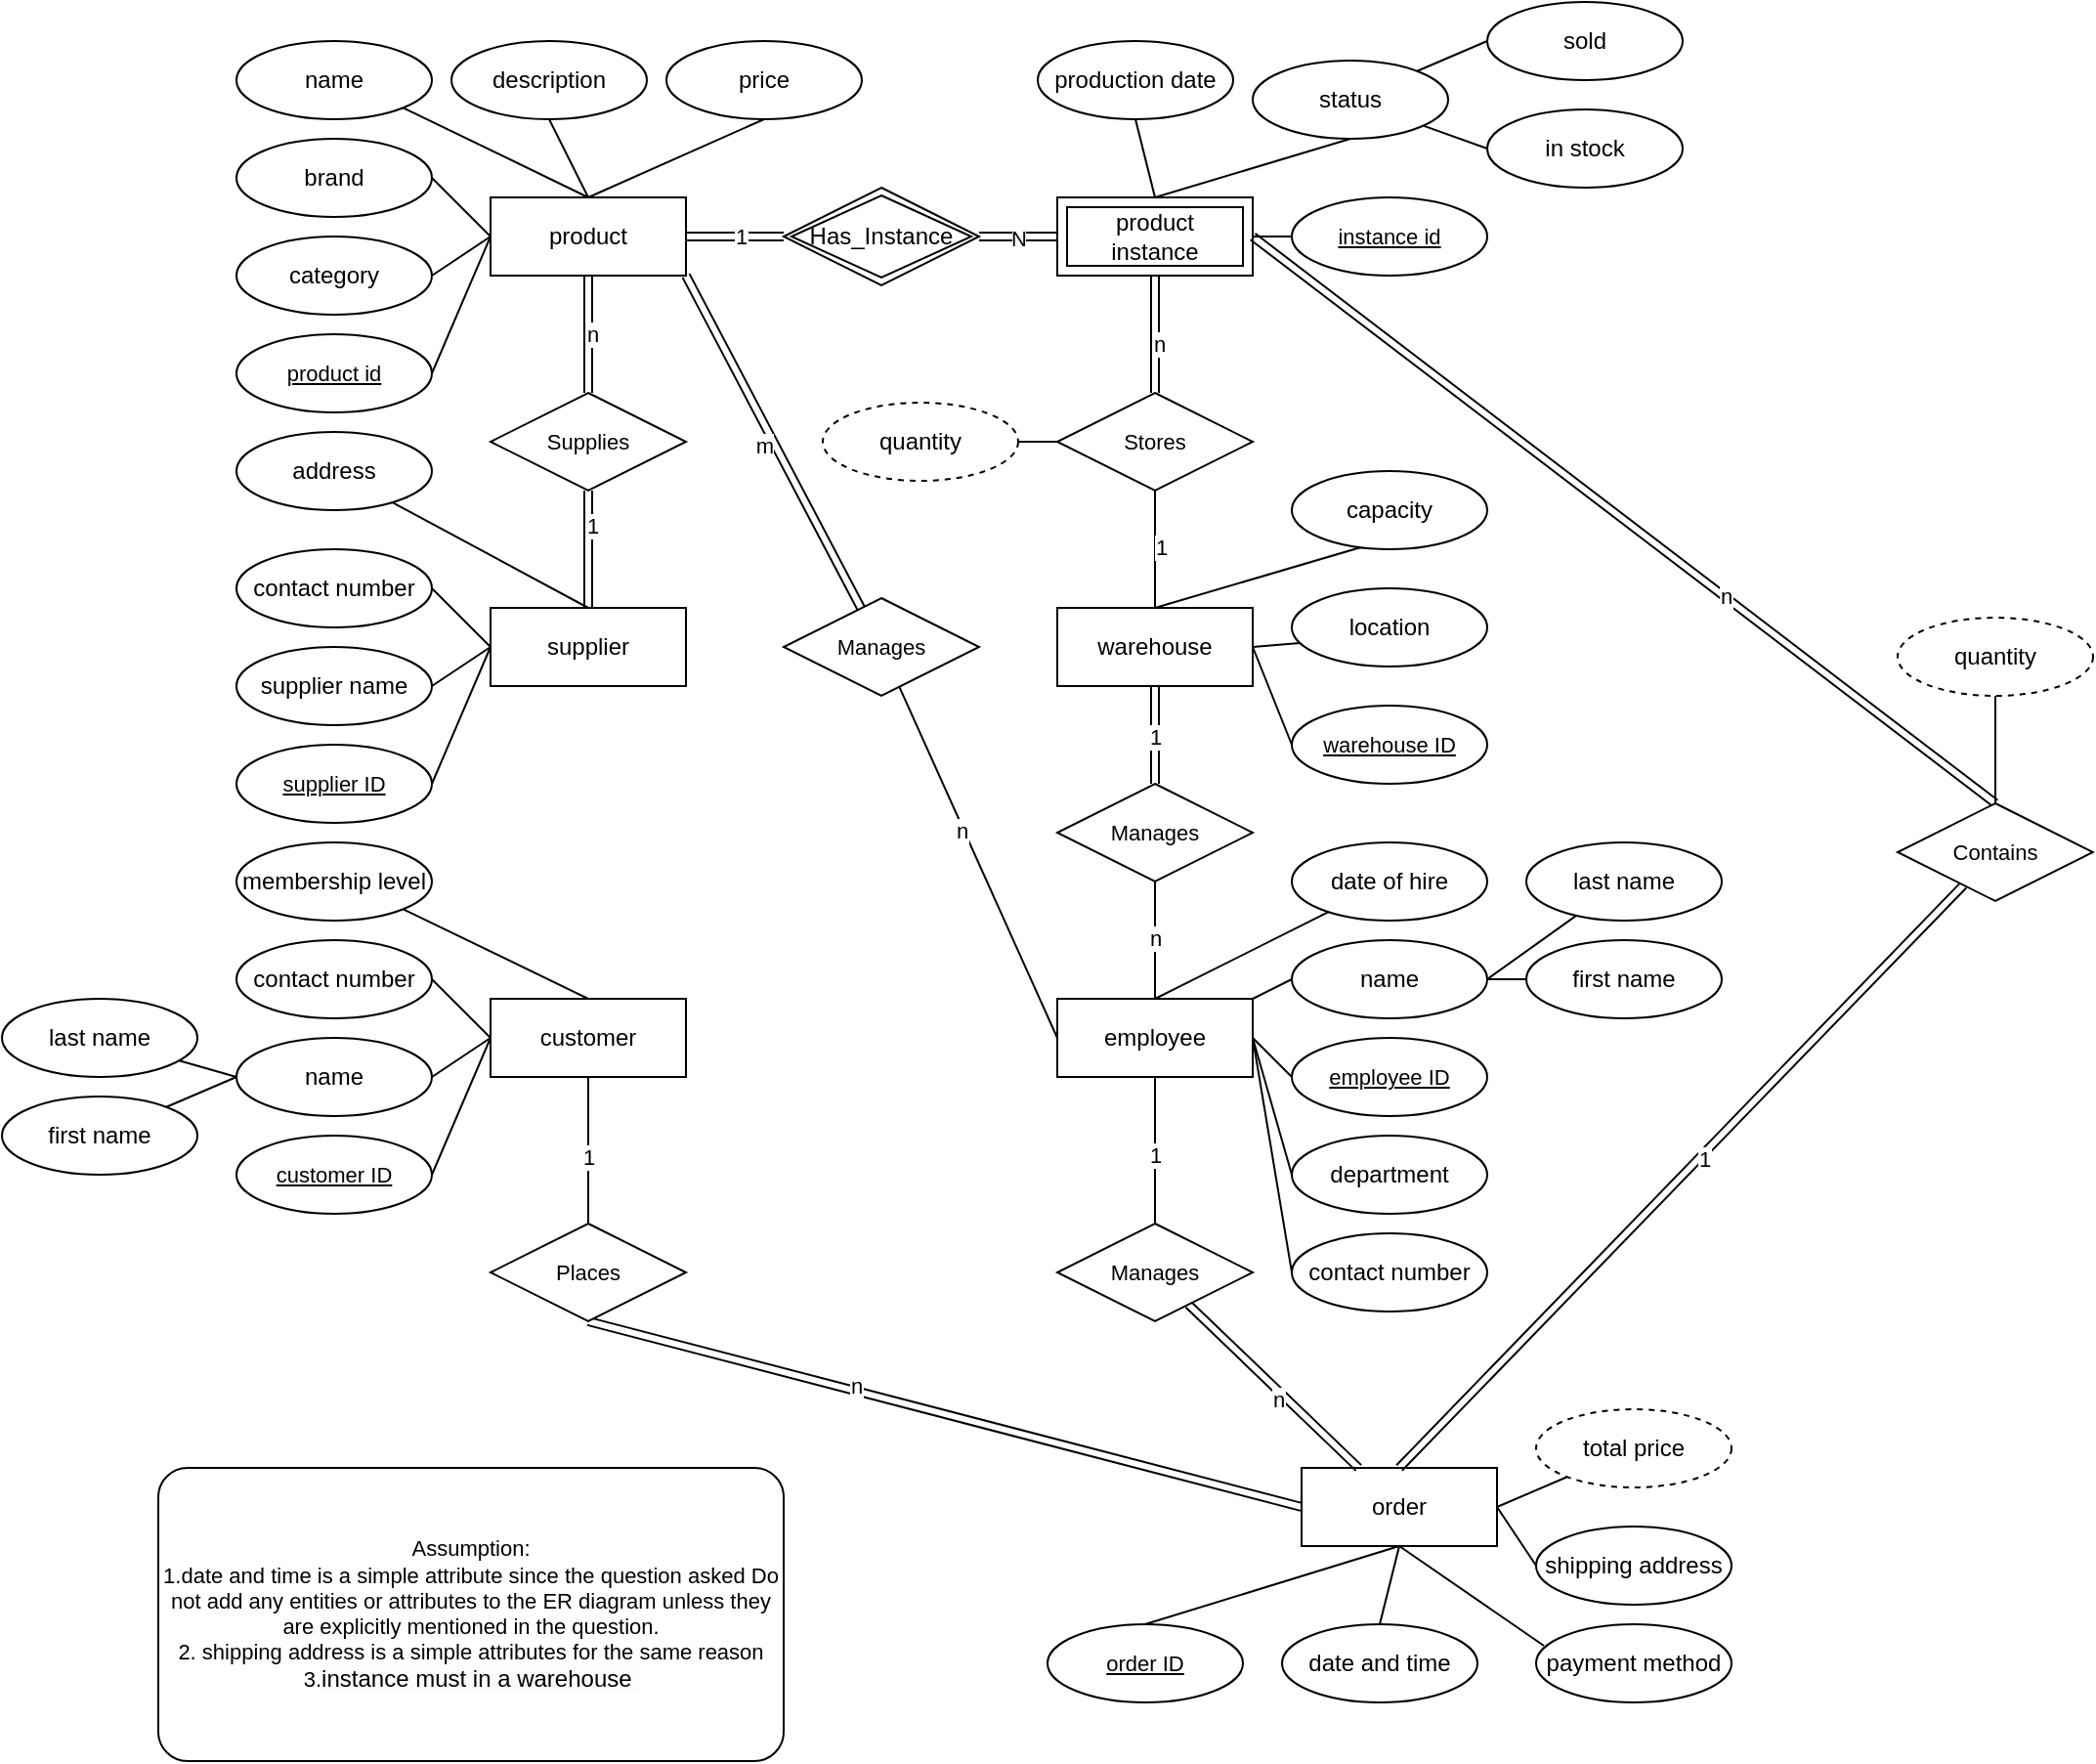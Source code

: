 <mxfile version="24.4.14" type="github">
  <diagram id="R2lEEEUBdFMjLlhIrx00" name="Page-1">
    <mxGraphModel dx="1342" dy="818" grid="1" gridSize="10" guides="1" tooltips="1" connect="1" arrows="1" fold="1" page="1" pageScale="1" pageWidth="850" pageHeight="1100" math="0" shadow="0" extFonts="Permanent Marker^https://fonts.googleapis.com/css?family=Permanent+Marker">
      <root>
        <mxCell id="0" />
        <mxCell id="1" parent="0" />
        <mxCell id="vBF5v3Q-Qyy129h_z25D-1" value="product" style="whiteSpace=wrap;html=1;align=center;" parent="1" vertex="1">
          <mxGeometry x="530" y="120" width="100" height="40" as="geometry" />
        </mxCell>
        <mxCell id="vBF5v3Q-Qyy129h_z25D-10" style="rounded=0;orthogonalLoop=1;jettySize=auto;html=1;exitX=1;exitY=1;exitDx=0;exitDy=0;entryX=0.5;entryY=0;entryDx=0;entryDy=0;strokeColor=default;align=center;verticalAlign=middle;fontFamily=Helvetica;fontSize=11;fontColor=default;labelBackgroundColor=default;endArrow=none;endFill=0;jumpStyle=none;" parent="1" source="vBF5v3Q-Qyy129h_z25D-2" target="vBF5v3Q-Qyy129h_z25D-1" edge="1">
          <mxGeometry relative="1" as="geometry" />
        </mxCell>
        <mxCell id="vBF5v3Q-Qyy129h_z25D-2" value="name" style="ellipse;whiteSpace=wrap;html=1;align=center;" parent="1" vertex="1">
          <mxGeometry x="400" y="40" width="100" height="40" as="geometry" />
        </mxCell>
        <mxCell id="vBF5v3Q-Qyy129h_z25D-11" style="edgeStyle=none;rounded=0;jumpStyle=none;orthogonalLoop=1;jettySize=auto;html=1;exitX=0.5;exitY=1;exitDx=0;exitDy=0;entryX=0.5;entryY=0;entryDx=0;entryDy=0;strokeColor=default;align=center;verticalAlign=middle;fontFamily=Helvetica;fontSize=11;fontColor=default;labelBackgroundColor=default;endArrow=none;endFill=0;" parent="1" source="vBF5v3Q-Qyy129h_z25D-3" target="vBF5v3Q-Qyy129h_z25D-1" edge="1">
          <mxGeometry relative="1" as="geometry" />
        </mxCell>
        <mxCell id="vBF5v3Q-Qyy129h_z25D-3" value="description" style="ellipse;whiteSpace=wrap;html=1;align=center;" parent="1" vertex="1">
          <mxGeometry x="510" y="40" width="100" height="40" as="geometry" />
        </mxCell>
        <mxCell id="vBF5v3Q-Qyy129h_z25D-12" style="edgeStyle=none;rounded=0;jumpStyle=none;orthogonalLoop=1;jettySize=auto;html=1;exitX=0.5;exitY=1;exitDx=0;exitDy=0;strokeColor=default;align=center;verticalAlign=middle;fontFamily=Helvetica;fontSize=11;fontColor=default;labelBackgroundColor=default;endArrow=none;endFill=0;" parent="1" source="vBF5v3Q-Qyy129h_z25D-4" edge="1">
          <mxGeometry relative="1" as="geometry">
            <mxPoint x="580" y="120" as="targetPoint" />
          </mxGeometry>
        </mxCell>
        <mxCell id="vBF5v3Q-Qyy129h_z25D-4" value="price" style="ellipse;whiteSpace=wrap;html=1;align=center;" parent="1" vertex="1">
          <mxGeometry x="620" y="40" width="100" height="40" as="geometry" />
        </mxCell>
        <mxCell id="vBF5v3Q-Qyy129h_z25D-13" style="edgeStyle=none;rounded=0;jumpStyle=none;orthogonalLoop=1;jettySize=auto;html=1;exitX=1;exitY=0.5;exitDx=0;exitDy=0;entryX=0;entryY=0.5;entryDx=0;entryDy=0;strokeColor=default;align=center;verticalAlign=middle;fontFamily=Helvetica;fontSize=11;fontColor=default;labelBackgroundColor=default;endArrow=none;endFill=0;" parent="1" source="vBF5v3Q-Qyy129h_z25D-5" target="vBF5v3Q-Qyy129h_z25D-1" edge="1">
          <mxGeometry relative="1" as="geometry" />
        </mxCell>
        <mxCell id="vBF5v3Q-Qyy129h_z25D-5" value="brand" style="ellipse;whiteSpace=wrap;html=1;align=center;" parent="1" vertex="1">
          <mxGeometry x="400" y="90" width="100" height="40" as="geometry" />
        </mxCell>
        <mxCell id="vBF5v3Q-Qyy129h_z25D-14" style="edgeStyle=none;rounded=0;jumpStyle=none;orthogonalLoop=1;jettySize=auto;html=1;exitX=1;exitY=0.5;exitDx=0;exitDy=0;strokeColor=default;align=center;verticalAlign=middle;fontFamily=Helvetica;fontSize=11;fontColor=default;labelBackgroundColor=default;endArrow=none;endFill=0;" parent="1" source="vBF5v3Q-Qyy129h_z25D-6" edge="1">
          <mxGeometry relative="1" as="geometry">
            <mxPoint x="530" y="140" as="targetPoint" />
          </mxGeometry>
        </mxCell>
        <mxCell id="vBF5v3Q-Qyy129h_z25D-6" value="category" style="ellipse;whiteSpace=wrap;html=1;align=center;" parent="1" vertex="1">
          <mxGeometry x="400" y="140" width="100" height="40" as="geometry" />
        </mxCell>
        <mxCell id="vBF5v3Q-Qyy129h_z25D-15" style="edgeStyle=none;rounded=0;jumpStyle=none;orthogonalLoop=1;jettySize=auto;html=1;exitX=1;exitY=0.5;exitDx=0;exitDy=0;strokeColor=default;align=center;verticalAlign=middle;fontFamily=Helvetica;fontSize=11;fontColor=default;labelBackgroundColor=default;endArrow=none;endFill=0;" parent="1" source="vBF5v3Q-Qyy129h_z25D-9" edge="1">
          <mxGeometry relative="1" as="geometry">
            <mxPoint x="530" y="140" as="targetPoint" />
          </mxGeometry>
        </mxCell>
        <mxCell id="vBF5v3Q-Qyy129h_z25D-9" value="product id" style="ellipse;whiteSpace=wrap;html=1;align=center;fontStyle=4;fontFamily=Helvetica;fontSize=11;fontColor=default;labelBackgroundColor=default;" parent="1" vertex="1">
          <mxGeometry x="400" y="190" width="100" height="40" as="geometry" />
        </mxCell>
        <mxCell id="vBF5v3Q-Qyy129h_z25D-16" value="product instance" style="shape=ext;margin=3;double=1;whiteSpace=wrap;html=1;align=center;" parent="1" vertex="1">
          <mxGeometry x="820" y="120" width="100" height="40" as="geometry" />
        </mxCell>
        <mxCell id="vBF5v3Q-Qyy129h_z25D-23" style="edgeStyle=none;rounded=0;jumpStyle=none;orthogonalLoop=1;jettySize=auto;html=1;exitX=0.5;exitY=1;exitDx=0;exitDy=0;entryX=0.5;entryY=0;entryDx=0;entryDy=0;strokeColor=default;align=center;verticalAlign=middle;fontFamily=Helvetica;fontSize=11;fontColor=default;labelBackgroundColor=default;endArrow=none;endFill=0;" parent="1" source="vBF5v3Q-Qyy129h_z25D-24" target="vBF5v3Q-Qyy129h_z25D-16" edge="1">
          <mxGeometry relative="1" as="geometry" />
        </mxCell>
        <mxCell id="t-xvEKlTMxyUlfUp8qeM-8" style="rounded=0;orthogonalLoop=1;jettySize=auto;html=1;entryX=0;entryY=0.5;entryDx=0;entryDy=0;endArrow=none;endFill=0;" edge="1" parent="1" source="vBF5v3Q-Qyy129h_z25D-24" target="t-xvEKlTMxyUlfUp8qeM-6">
          <mxGeometry relative="1" as="geometry" />
        </mxCell>
        <mxCell id="t-xvEKlTMxyUlfUp8qeM-9" style="rounded=0;orthogonalLoop=1;jettySize=auto;html=1;entryX=0;entryY=0.5;entryDx=0;entryDy=0;endArrow=none;endFill=0;" edge="1" parent="1" source="vBF5v3Q-Qyy129h_z25D-24" target="t-xvEKlTMxyUlfUp8qeM-7">
          <mxGeometry relative="1" as="geometry" />
        </mxCell>
        <mxCell id="vBF5v3Q-Qyy129h_z25D-24" value="status" style="ellipse;whiteSpace=wrap;html=1;align=center;" parent="1" vertex="1">
          <mxGeometry x="920" y="50" width="100" height="40" as="geometry" />
        </mxCell>
        <mxCell id="vBF5v3Q-Qyy129h_z25D-25" style="edgeStyle=none;rounded=0;jumpStyle=none;orthogonalLoop=1;jettySize=auto;html=1;exitX=0.5;exitY=1;exitDx=0;exitDy=0;strokeColor=default;align=center;verticalAlign=middle;fontFamily=Helvetica;fontSize=11;fontColor=default;labelBackgroundColor=default;endArrow=none;endFill=0;entryX=0.5;entryY=0;entryDx=0;entryDy=0;" parent="1" source="vBF5v3Q-Qyy129h_z25D-26" target="vBF5v3Q-Qyy129h_z25D-16" edge="1">
          <mxGeometry relative="1" as="geometry">
            <mxPoint x="790" y="100" as="targetPoint" />
          </mxGeometry>
        </mxCell>
        <mxCell id="vBF5v3Q-Qyy129h_z25D-26" value="production date" style="ellipse;whiteSpace=wrap;html=1;align=center;" parent="1" vertex="1">
          <mxGeometry x="810" y="40" width="100" height="40" as="geometry" />
        </mxCell>
        <mxCell id="vBF5v3Q-Qyy129h_z25D-27" style="edgeStyle=none;rounded=0;jumpStyle=none;orthogonalLoop=1;jettySize=auto;html=1;exitX=0;exitY=0.5;exitDx=0;exitDy=0;strokeColor=default;align=center;verticalAlign=middle;fontFamily=Helvetica;fontSize=11;fontColor=default;labelBackgroundColor=default;endArrow=none;endFill=0;entryX=1;entryY=0.5;entryDx=0;entryDy=0;" parent="1" source="vBF5v3Q-Qyy129h_z25D-28" target="vBF5v3Q-Qyy129h_z25D-16" edge="1">
          <mxGeometry relative="1" as="geometry">
            <mxPoint x="840" y="220" as="targetPoint" />
          </mxGeometry>
        </mxCell>
        <mxCell id="vBF5v3Q-Qyy129h_z25D-28" value="instance id" style="ellipse;whiteSpace=wrap;html=1;align=center;fontStyle=4;fontFamily=Helvetica;fontSize=11;fontColor=default;labelBackgroundColor=default;" parent="1" vertex="1">
          <mxGeometry x="940" y="120" width="100" height="40" as="geometry" />
        </mxCell>
        <mxCell id="vBF5v3Q-Qyy129h_z25D-29" value="warehouse" style="whiteSpace=wrap;html=1;align=center;" parent="1" vertex="1">
          <mxGeometry x="820" y="330" width="100" height="40" as="geometry" />
        </mxCell>
        <mxCell id="vBF5v3Q-Qyy129h_z25D-30" style="edgeStyle=none;rounded=0;jumpStyle=none;orthogonalLoop=1;jettySize=auto;html=1;exitX=1;exitY=0.5;exitDx=0;exitDy=0;entryX=0.5;entryY=0;entryDx=0;entryDy=0;strokeColor=default;align=center;verticalAlign=middle;fontFamily=Helvetica;fontSize=11;fontColor=default;labelBackgroundColor=default;endArrow=none;endFill=0;" parent="1" source="vBF5v3Q-Qyy129h_z25D-31" target="vBF5v3Q-Qyy129h_z25D-29" edge="1">
          <mxGeometry relative="1" as="geometry" />
        </mxCell>
        <mxCell id="vBF5v3Q-Qyy129h_z25D-31" value="capacity" style="ellipse;whiteSpace=wrap;html=1;align=center;" parent="1" vertex="1">
          <mxGeometry x="940" y="260" width="100" height="40" as="geometry" />
        </mxCell>
        <mxCell id="vBF5v3Q-Qyy129h_z25D-32" style="edgeStyle=none;rounded=0;jumpStyle=none;orthogonalLoop=1;jettySize=auto;html=1;exitX=1;exitY=0.5;exitDx=0;exitDy=0;strokeColor=default;align=center;verticalAlign=middle;fontFamily=Helvetica;fontSize=11;fontColor=default;labelBackgroundColor=default;endArrow=none;endFill=0;entryX=1;entryY=0.5;entryDx=0;entryDy=0;" parent="1" source="vBF5v3Q-Qyy129h_z25D-33" target="vBF5v3Q-Qyy129h_z25D-29" edge="1">
          <mxGeometry relative="1" as="geometry">
            <mxPoint x="820" y="330" as="targetPoint" />
          </mxGeometry>
        </mxCell>
        <mxCell id="vBF5v3Q-Qyy129h_z25D-33" value="location" style="ellipse;whiteSpace=wrap;html=1;align=center;" parent="1" vertex="1">
          <mxGeometry x="940" y="320" width="100" height="40" as="geometry" />
        </mxCell>
        <mxCell id="vBF5v3Q-Qyy129h_z25D-34" style="edgeStyle=none;rounded=0;jumpStyle=none;orthogonalLoop=1;jettySize=auto;html=1;exitX=0;exitY=0.5;exitDx=0;exitDy=0;strokeColor=default;align=center;verticalAlign=middle;fontFamily=Helvetica;fontSize=11;fontColor=default;labelBackgroundColor=default;endArrow=none;endFill=0;entryX=1;entryY=0.5;entryDx=0;entryDy=0;" parent="1" source="vBF5v3Q-Qyy129h_z25D-35" target="vBF5v3Q-Qyy129h_z25D-29" edge="1">
          <mxGeometry relative="1" as="geometry">
            <mxPoint x="820" y="330" as="targetPoint" />
          </mxGeometry>
        </mxCell>
        <mxCell id="vBF5v3Q-Qyy129h_z25D-35" value="warehouse ID" style="ellipse;whiteSpace=wrap;html=1;align=center;fontStyle=4;fontFamily=Helvetica;fontSize=11;fontColor=default;labelBackgroundColor=default;" parent="1" vertex="1">
          <mxGeometry x="940" y="380" width="100" height="40" as="geometry" />
        </mxCell>
        <mxCell id="vBF5v3Q-Qyy129h_z25D-36" value="supplier" style="whiteSpace=wrap;html=1;align=center;" parent="1" vertex="1">
          <mxGeometry x="530" y="330" width="100" height="40" as="geometry" />
        </mxCell>
        <mxCell id="vBF5v3Q-Qyy129h_z25D-37" style="edgeStyle=none;rounded=0;jumpStyle=none;orthogonalLoop=1;jettySize=auto;html=1;exitX=1;exitY=0.5;exitDx=0;exitDy=0;entryX=0;entryY=0.5;entryDx=0;entryDy=0;strokeColor=default;align=center;verticalAlign=middle;fontFamily=Helvetica;fontSize=11;fontColor=default;labelBackgroundColor=default;endArrow=none;endFill=0;" parent="1" source="vBF5v3Q-Qyy129h_z25D-38" target="vBF5v3Q-Qyy129h_z25D-36" edge="1">
          <mxGeometry relative="1" as="geometry" />
        </mxCell>
        <mxCell id="vBF5v3Q-Qyy129h_z25D-38" value="contact number" style="ellipse;whiteSpace=wrap;html=1;align=center;" parent="1" vertex="1">
          <mxGeometry x="400" y="300" width="100" height="40" as="geometry" />
        </mxCell>
        <mxCell id="vBF5v3Q-Qyy129h_z25D-39" style="edgeStyle=none;rounded=0;jumpStyle=none;orthogonalLoop=1;jettySize=auto;html=1;exitX=1;exitY=0.5;exitDx=0;exitDy=0;strokeColor=default;align=center;verticalAlign=middle;fontFamily=Helvetica;fontSize=11;fontColor=default;labelBackgroundColor=default;endArrow=none;endFill=0;" parent="1" source="vBF5v3Q-Qyy129h_z25D-40" edge="1">
          <mxGeometry relative="1" as="geometry">
            <mxPoint x="530" y="350" as="targetPoint" />
          </mxGeometry>
        </mxCell>
        <mxCell id="vBF5v3Q-Qyy129h_z25D-40" value="supplier name" style="ellipse;whiteSpace=wrap;html=1;align=center;" parent="1" vertex="1">
          <mxGeometry x="400" y="350" width="100" height="40" as="geometry" />
        </mxCell>
        <mxCell id="vBF5v3Q-Qyy129h_z25D-41" style="edgeStyle=none;rounded=0;jumpStyle=none;orthogonalLoop=1;jettySize=auto;html=1;exitX=1;exitY=0.5;exitDx=0;exitDy=0;strokeColor=default;align=center;verticalAlign=middle;fontFamily=Helvetica;fontSize=11;fontColor=default;labelBackgroundColor=default;endArrow=none;endFill=0;" parent="1" source="vBF5v3Q-Qyy129h_z25D-42" edge="1">
          <mxGeometry relative="1" as="geometry">
            <mxPoint x="530" y="350" as="targetPoint" />
          </mxGeometry>
        </mxCell>
        <mxCell id="vBF5v3Q-Qyy129h_z25D-42" value="supplier ID" style="ellipse;whiteSpace=wrap;html=1;align=center;fontStyle=4;fontFamily=Helvetica;fontSize=11;fontColor=default;labelBackgroundColor=default;" parent="1" vertex="1">
          <mxGeometry x="400" y="400" width="100" height="40" as="geometry" />
        </mxCell>
        <mxCell id="vBF5v3Q-Qyy129h_z25D-45" style="edgeStyle=none;rounded=0;jumpStyle=none;orthogonalLoop=1;jettySize=auto;html=1;strokeColor=default;align=center;verticalAlign=middle;fontFamily=Helvetica;fontSize=11;fontColor=default;labelBackgroundColor=default;endArrow=none;endFill=0;entryX=0.5;entryY=0;entryDx=0;entryDy=0;" parent="1" source="vBF5v3Q-Qyy129h_z25D-43" target="vBF5v3Q-Qyy129h_z25D-36" edge="1">
          <mxGeometry relative="1" as="geometry">
            <mxPoint x="570" y="320" as="targetPoint" />
          </mxGeometry>
        </mxCell>
        <mxCell id="vBF5v3Q-Qyy129h_z25D-43" value="address" style="ellipse;whiteSpace=wrap;html=1;align=center;" parent="1" vertex="1">
          <mxGeometry x="400" y="240" width="100" height="40" as="geometry" />
        </mxCell>
        <mxCell id="vBF5v3Q-Qyy129h_z25D-46" value="customer" style="whiteSpace=wrap;html=1;align=center;" parent="1" vertex="1">
          <mxGeometry x="530" y="530" width="100" height="40" as="geometry" />
        </mxCell>
        <mxCell id="vBF5v3Q-Qyy129h_z25D-47" style="rounded=0;orthogonalLoop=1;jettySize=auto;html=1;exitX=1;exitY=1;exitDx=0;exitDy=0;entryX=0.5;entryY=0;entryDx=0;entryDy=0;strokeColor=default;align=center;verticalAlign=middle;fontFamily=Helvetica;fontSize=11;fontColor=default;labelBackgroundColor=default;endArrow=none;endFill=0;jumpStyle=none;" parent="1" source="vBF5v3Q-Qyy129h_z25D-48" target="vBF5v3Q-Qyy129h_z25D-46" edge="1">
          <mxGeometry relative="1" as="geometry" />
        </mxCell>
        <mxCell id="vBF5v3Q-Qyy129h_z25D-48" value="membership level" style="ellipse;whiteSpace=wrap;html=1;align=center;" parent="1" vertex="1">
          <mxGeometry x="400" y="450" width="100" height="40" as="geometry" />
        </mxCell>
        <mxCell id="vBF5v3Q-Qyy129h_z25D-53" style="edgeStyle=none;rounded=0;jumpStyle=none;orthogonalLoop=1;jettySize=auto;html=1;exitX=1;exitY=0.5;exitDx=0;exitDy=0;entryX=0;entryY=0.5;entryDx=0;entryDy=0;strokeColor=default;align=center;verticalAlign=middle;fontFamily=Helvetica;fontSize=11;fontColor=default;labelBackgroundColor=default;endArrow=none;endFill=0;" parent="1" source="vBF5v3Q-Qyy129h_z25D-54" target="vBF5v3Q-Qyy129h_z25D-46" edge="1">
          <mxGeometry relative="1" as="geometry" />
        </mxCell>
        <mxCell id="vBF5v3Q-Qyy129h_z25D-54" value="contact number" style="ellipse;whiteSpace=wrap;html=1;align=center;" parent="1" vertex="1">
          <mxGeometry x="400" y="500" width="100" height="40" as="geometry" />
        </mxCell>
        <mxCell id="vBF5v3Q-Qyy129h_z25D-55" style="edgeStyle=none;rounded=0;jumpStyle=none;orthogonalLoop=1;jettySize=auto;html=1;exitX=1;exitY=0.5;exitDx=0;exitDy=0;strokeColor=default;align=center;verticalAlign=middle;fontFamily=Helvetica;fontSize=11;fontColor=default;labelBackgroundColor=default;endArrow=none;endFill=0;" parent="1" source="vBF5v3Q-Qyy129h_z25D-56" edge="1">
          <mxGeometry relative="1" as="geometry">
            <mxPoint x="530" y="550" as="targetPoint" />
          </mxGeometry>
        </mxCell>
        <mxCell id="vBF5v3Q-Qyy129h_z25D-56" value="name" style="ellipse;whiteSpace=wrap;html=1;align=center;" parent="1" vertex="1">
          <mxGeometry x="400" y="550" width="100" height="40" as="geometry" />
        </mxCell>
        <mxCell id="vBF5v3Q-Qyy129h_z25D-57" style="edgeStyle=none;rounded=0;jumpStyle=none;orthogonalLoop=1;jettySize=auto;html=1;exitX=1;exitY=0.5;exitDx=0;exitDy=0;strokeColor=default;align=center;verticalAlign=middle;fontFamily=Helvetica;fontSize=11;fontColor=default;labelBackgroundColor=default;endArrow=none;endFill=0;" parent="1" source="vBF5v3Q-Qyy129h_z25D-58" edge="1">
          <mxGeometry relative="1" as="geometry">
            <mxPoint x="530" y="550" as="targetPoint" />
          </mxGeometry>
        </mxCell>
        <mxCell id="vBF5v3Q-Qyy129h_z25D-58" value="customer ID" style="ellipse;whiteSpace=wrap;html=1;align=center;fontStyle=4;fontFamily=Helvetica;fontSize=11;fontColor=default;labelBackgroundColor=default;" parent="1" vertex="1">
          <mxGeometry x="400" y="600" width="100" height="40" as="geometry" />
        </mxCell>
        <mxCell id="vBF5v3Q-Qyy129h_z25D-59" value="order" style="whiteSpace=wrap;html=1;align=center;" parent="1" vertex="1">
          <mxGeometry x="945" y="770" width="100" height="40" as="geometry" />
        </mxCell>
        <mxCell id="vBF5v3Q-Qyy129h_z25D-60" style="rounded=0;orthogonalLoop=1;jettySize=auto;html=1;exitX=0;exitY=0.5;exitDx=0;exitDy=0;strokeColor=default;align=center;verticalAlign=middle;fontFamily=Helvetica;fontSize=11;fontColor=default;labelBackgroundColor=default;endArrow=none;endFill=0;jumpStyle=none;entryX=1;entryY=0.5;entryDx=0;entryDy=0;" parent="1" source="vBF5v3Q-Qyy129h_z25D-61" target="vBF5v3Q-Qyy129h_z25D-59" edge="1">
          <mxGeometry relative="1" as="geometry">
            <mxPoint x="1155" y="720" as="targetPoint" />
          </mxGeometry>
        </mxCell>
        <mxCell id="vBF5v3Q-Qyy129h_z25D-61" value="shipping address" style="ellipse;whiteSpace=wrap;html=1;align=center;" parent="1" vertex="1">
          <mxGeometry x="1065" y="800" width="100" height="40" as="geometry" />
        </mxCell>
        <mxCell id="vBF5v3Q-Qyy129h_z25D-62" style="edgeStyle=none;rounded=0;jumpStyle=none;orthogonalLoop=1;jettySize=auto;html=1;exitX=0.04;exitY=0.275;exitDx=0;exitDy=0;entryX=0.5;entryY=1;entryDx=0;entryDy=0;strokeColor=default;align=center;verticalAlign=middle;fontFamily=Helvetica;fontSize=11;fontColor=default;labelBackgroundColor=default;endArrow=none;endFill=0;exitPerimeter=0;" parent="1" source="vBF5v3Q-Qyy129h_z25D-63" target="vBF5v3Q-Qyy129h_z25D-59" edge="1">
          <mxGeometry relative="1" as="geometry" />
        </mxCell>
        <mxCell id="vBF5v3Q-Qyy129h_z25D-63" value="payment method" style="ellipse;whiteSpace=wrap;html=1;align=center;" parent="1" vertex="1">
          <mxGeometry x="1065" y="850" width="100" height="40" as="geometry" />
        </mxCell>
        <mxCell id="vBF5v3Q-Qyy129h_z25D-64" style="edgeStyle=none;rounded=0;jumpStyle=none;orthogonalLoop=1;jettySize=auto;html=1;exitX=0.5;exitY=0;exitDx=0;exitDy=0;strokeColor=default;align=center;verticalAlign=middle;fontFamily=Helvetica;fontSize=11;fontColor=default;labelBackgroundColor=default;endArrow=none;endFill=0;entryX=0.5;entryY=1;entryDx=0;entryDy=0;" parent="1" source="vBF5v3Q-Qyy129h_z25D-65" target="vBF5v3Q-Qyy129h_z25D-59" edge="1">
          <mxGeometry relative="1" as="geometry">
            <mxPoint x="1055" y="780" as="targetPoint" />
          </mxGeometry>
        </mxCell>
        <mxCell id="vBF5v3Q-Qyy129h_z25D-65" value="date and time" style="ellipse;whiteSpace=wrap;html=1;align=center;" parent="1" vertex="1">
          <mxGeometry x="935" y="850" width="100" height="40" as="geometry" />
        </mxCell>
        <mxCell id="vBF5v3Q-Qyy129h_z25D-66" style="edgeStyle=none;rounded=0;jumpStyle=none;orthogonalLoop=1;jettySize=auto;html=1;exitX=0.5;exitY=0;exitDx=0;exitDy=0;strokeColor=default;align=center;verticalAlign=middle;fontFamily=Helvetica;fontSize=11;fontColor=default;labelBackgroundColor=default;endArrow=none;endFill=0;entryX=0.5;entryY=1;entryDx=0;entryDy=0;" parent="1" source="vBF5v3Q-Qyy129h_z25D-67" target="vBF5v3Q-Qyy129h_z25D-59" edge="1">
          <mxGeometry relative="1" as="geometry">
            <mxPoint x="1105" y="800" as="targetPoint" />
          </mxGeometry>
        </mxCell>
        <mxCell id="vBF5v3Q-Qyy129h_z25D-67" value="order ID" style="ellipse;whiteSpace=wrap;html=1;align=center;fontStyle=4;fontFamily=Helvetica;fontSize=11;fontColor=default;labelBackgroundColor=default;" parent="1" vertex="1">
          <mxGeometry x="815" y="850" width="100" height="40" as="geometry" />
        </mxCell>
        <mxCell id="vBF5v3Q-Qyy129h_z25D-70" style="edgeStyle=none;rounded=0;jumpStyle=none;orthogonalLoop=1;jettySize=auto;html=1;entryX=0;entryY=0.5;entryDx=0;entryDy=0;strokeColor=default;align=center;verticalAlign=middle;fontFamily=Helvetica;fontSize=11;fontColor=default;labelBackgroundColor=default;endArrow=none;endFill=0;" parent="1" source="vBF5v3Q-Qyy129h_z25D-68" target="vBF5v3Q-Qyy129h_z25D-56" edge="1">
          <mxGeometry relative="1" as="geometry" />
        </mxCell>
        <mxCell id="vBF5v3Q-Qyy129h_z25D-68" value="last name" style="ellipse;whiteSpace=wrap;html=1;align=center;" parent="1" vertex="1">
          <mxGeometry x="280" y="530" width="100" height="40" as="geometry" />
        </mxCell>
        <mxCell id="vBF5v3Q-Qyy129h_z25D-71" style="edgeStyle=none;rounded=0;jumpStyle=none;orthogonalLoop=1;jettySize=auto;html=1;entryX=0;entryY=0.5;entryDx=0;entryDy=0;strokeColor=default;align=center;verticalAlign=middle;fontFamily=Helvetica;fontSize=11;fontColor=default;labelBackgroundColor=default;endArrow=none;endFill=0;" parent="1" source="vBF5v3Q-Qyy129h_z25D-69" target="vBF5v3Q-Qyy129h_z25D-56" edge="1">
          <mxGeometry relative="1" as="geometry" />
        </mxCell>
        <mxCell id="vBF5v3Q-Qyy129h_z25D-69" value="first name" style="ellipse;whiteSpace=wrap;html=1;align=center;" parent="1" vertex="1">
          <mxGeometry x="280" y="580" width="100" height="40" as="geometry" />
        </mxCell>
        <mxCell id="vBF5v3Q-Qyy129h_z25D-73" style="edgeStyle=none;rounded=0;jumpStyle=none;orthogonalLoop=1;jettySize=auto;html=1;strokeColor=default;align=center;verticalAlign=middle;fontFamily=Helvetica;fontSize=11;fontColor=default;labelBackgroundColor=default;endArrow=none;endFill=0;entryX=1;entryY=0.5;entryDx=0;entryDy=0;" parent="1" source="vBF5v3Q-Qyy129h_z25D-72" target="vBF5v3Q-Qyy129h_z25D-59" edge="1">
          <mxGeometry relative="1" as="geometry" />
        </mxCell>
        <mxCell id="vBF5v3Q-Qyy129h_z25D-72" value="total price" style="ellipse;whiteSpace=wrap;html=1;align=center;dashed=1;" parent="1" vertex="1">
          <mxGeometry x="1065" y="740" width="100" height="40" as="geometry" />
        </mxCell>
        <mxCell id="vBF5v3Q-Qyy129h_z25D-74" value="employee" style="whiteSpace=wrap;html=1;align=center;" parent="1" vertex="1">
          <mxGeometry x="820" y="530" width="100" height="40" as="geometry" />
        </mxCell>
        <mxCell id="vBF5v3Q-Qyy129h_z25D-75" style="rounded=0;orthogonalLoop=1;jettySize=auto;html=1;exitX=0;exitY=0.5;exitDx=0;exitDy=0;entryX=1;entryY=0.5;entryDx=0;entryDy=0;strokeColor=default;align=center;verticalAlign=middle;fontFamily=Helvetica;fontSize=11;fontColor=default;labelBackgroundColor=default;endArrow=none;endFill=0;jumpStyle=none;" parent="1" source="vBF5v3Q-Qyy129h_z25D-82" target="vBF5v3Q-Qyy129h_z25D-74" edge="1">
          <mxGeometry relative="1" as="geometry">
            <mxPoint x="1025.355" y="604.142" as="sourcePoint" />
          </mxGeometry>
        </mxCell>
        <mxCell id="vBF5v3Q-Qyy129h_z25D-76" value="contact number" style="ellipse;whiteSpace=wrap;html=1;align=center;" parent="1" vertex="1">
          <mxGeometry x="940" y="650" width="100" height="40" as="geometry" />
        </mxCell>
        <mxCell id="vBF5v3Q-Qyy129h_z25D-77" style="edgeStyle=none;rounded=0;jumpStyle=none;orthogonalLoop=1;jettySize=auto;html=1;exitX=0;exitY=0.5;exitDx=0;exitDy=0;entryX=1;entryY=0.5;entryDx=0;entryDy=0;strokeColor=default;align=center;verticalAlign=middle;fontFamily=Helvetica;fontSize=11;fontColor=default;labelBackgroundColor=default;endArrow=none;endFill=0;" parent="1" source="vBF5v3Q-Qyy129h_z25D-78" target="vBF5v3Q-Qyy129h_z25D-74" edge="1">
          <mxGeometry relative="1" as="geometry" />
        </mxCell>
        <mxCell id="vBF5v3Q-Qyy129h_z25D-78" value="department" style="ellipse;whiteSpace=wrap;html=1;align=center;" parent="1" vertex="1">
          <mxGeometry x="940" y="600" width="100" height="40" as="geometry" />
        </mxCell>
        <mxCell id="vBF5v3Q-Qyy129h_z25D-79" style="edgeStyle=none;rounded=0;jumpStyle=none;orthogonalLoop=1;jettySize=auto;html=1;exitX=0;exitY=0.5;exitDx=0;exitDy=0;strokeColor=default;align=center;verticalAlign=middle;fontFamily=Helvetica;fontSize=11;fontColor=default;labelBackgroundColor=default;endArrow=none;endFill=0;entryX=1;entryY=0;entryDx=0;entryDy=0;" parent="1" source="vBF5v3Q-Qyy129h_z25D-80" target="vBF5v3Q-Qyy129h_z25D-74" edge="1">
          <mxGeometry relative="1" as="geometry">
            <mxPoint x="820" y="640" as="targetPoint" />
            <mxPoint x="1140" y="570" as="sourcePoint" />
          </mxGeometry>
        </mxCell>
        <mxCell id="vBF5v3Q-Qyy129h_z25D-81" style="edgeStyle=none;rounded=0;jumpStyle=none;orthogonalLoop=1;jettySize=auto;html=1;exitX=0;exitY=0.5;exitDx=0;exitDy=0;strokeColor=default;align=center;verticalAlign=middle;fontFamily=Helvetica;fontSize=11;fontColor=default;labelBackgroundColor=default;endArrow=none;endFill=0;entryX=1;entryY=0.5;entryDx=0;entryDy=0;" parent="1" source="vBF5v3Q-Qyy129h_z25D-76" target="vBF5v3Q-Qyy129h_z25D-74" edge="1">
          <mxGeometry relative="1" as="geometry">
            <mxPoint x="820" y="640" as="targetPoint" />
            <mxPoint x="940" y="700" as="sourcePoint" />
          </mxGeometry>
        </mxCell>
        <mxCell id="vBF5v3Q-Qyy129h_z25D-82" value="employee ID" style="ellipse;whiteSpace=wrap;html=1;align=center;fontStyle=4;fontFamily=Helvetica;fontSize=11;fontColor=default;labelBackgroundColor=default;" parent="1" vertex="1">
          <mxGeometry x="940" y="550" width="100" height="40" as="geometry" />
        </mxCell>
        <mxCell id="vBF5v3Q-Qyy129h_z25D-83" style="edgeStyle=none;rounded=0;jumpStyle=none;orthogonalLoop=1;jettySize=auto;html=1;strokeColor=default;align=center;verticalAlign=middle;fontFamily=Helvetica;fontSize=11;fontColor=default;labelBackgroundColor=default;endArrow=none;endFill=0;entryX=0.5;entryY=0;entryDx=0;entryDy=0;" parent="1" source="vBF5v3Q-Qyy129h_z25D-84" target="vBF5v3Q-Qyy129h_z25D-74" edge="1">
          <mxGeometry relative="1" as="geometry" />
        </mxCell>
        <mxCell id="vBF5v3Q-Qyy129h_z25D-84" value="date of hire" style="ellipse;whiteSpace=wrap;html=1;align=center;" parent="1" vertex="1">
          <mxGeometry x="940" y="450" width="100" height="40" as="geometry" />
        </mxCell>
        <mxCell id="vBF5v3Q-Qyy129h_z25D-87" style="edgeStyle=none;rounded=0;jumpStyle=none;orthogonalLoop=1;jettySize=auto;html=1;entryX=1;entryY=0.5;entryDx=0;entryDy=0;strokeColor=default;align=center;verticalAlign=middle;fontFamily=Helvetica;fontSize=11;fontColor=default;labelBackgroundColor=default;endArrow=none;endFill=0;" parent="1" source="vBF5v3Q-Qyy129h_z25D-85" target="vBF5v3Q-Qyy129h_z25D-80" edge="1">
          <mxGeometry relative="1" as="geometry">
            <mxPoint x="1140" y="570" as="targetPoint" />
          </mxGeometry>
        </mxCell>
        <mxCell id="vBF5v3Q-Qyy129h_z25D-85" value="last name" style="ellipse;whiteSpace=wrap;html=1;align=center;" parent="1" vertex="1">
          <mxGeometry x="1060" y="450" width="100" height="40" as="geometry" />
        </mxCell>
        <mxCell id="vBF5v3Q-Qyy129h_z25D-88" style="edgeStyle=none;rounded=0;jumpStyle=none;orthogonalLoop=1;jettySize=auto;html=1;entryX=1;entryY=0.5;entryDx=0;entryDy=0;strokeColor=default;align=center;verticalAlign=middle;fontFamily=Helvetica;fontSize=11;fontColor=default;labelBackgroundColor=default;endArrow=none;endFill=0;" parent="1" source="vBF5v3Q-Qyy129h_z25D-86" target="vBF5v3Q-Qyy129h_z25D-80" edge="1">
          <mxGeometry relative="1" as="geometry">
            <mxPoint x="1140" y="570" as="targetPoint" />
          </mxGeometry>
        </mxCell>
        <mxCell id="vBF5v3Q-Qyy129h_z25D-86" value="first name" style="ellipse;whiteSpace=wrap;html=1;align=center;" parent="1" vertex="1">
          <mxGeometry x="1060" y="500" width="100" height="40" as="geometry" />
        </mxCell>
        <mxCell id="vBF5v3Q-Qyy129h_z25D-92" style="edgeStyle=none;rounded=0;jumpStyle=none;orthogonalLoop=1;jettySize=auto;html=1;entryX=1;entryY=0.5;entryDx=0;entryDy=0;strokeColor=default;align=center;verticalAlign=middle;fontFamily=Helvetica;fontSize=11;fontColor=default;labelBackgroundColor=default;endArrow=none;endFill=0;shape=link;" parent="1" source="vBF5v3Q-Qyy129h_z25D-89" target="vBF5v3Q-Qyy129h_z25D-1" edge="1">
          <mxGeometry relative="1" as="geometry" />
        </mxCell>
        <mxCell id="vBF5v3Q-Qyy129h_z25D-125" value="1" style="edgeLabel;html=1;align=center;verticalAlign=middle;resizable=0;points=[];fontFamily=Helvetica;fontSize=11;fontColor=default;labelBackgroundColor=default;" parent="vBF5v3Q-Qyy129h_z25D-92" vertex="1" connectable="0">
          <mxGeometry x="-0.1" relative="1" as="geometry">
            <mxPoint as="offset" />
          </mxGeometry>
        </mxCell>
        <mxCell id="vBF5v3Q-Qyy129h_z25D-93" style="edgeStyle=none;rounded=0;jumpStyle=none;orthogonalLoop=1;jettySize=auto;html=1;entryX=0;entryY=0.5;entryDx=0;entryDy=0;strokeColor=default;align=center;verticalAlign=middle;fontFamily=Helvetica;fontSize=11;fontColor=default;labelBackgroundColor=default;endArrow=none;endFill=0;shape=link;" parent="1" source="vBF5v3Q-Qyy129h_z25D-89" target="vBF5v3Q-Qyy129h_z25D-16" edge="1">
          <mxGeometry relative="1" as="geometry" />
        </mxCell>
        <mxCell id="vBF5v3Q-Qyy129h_z25D-126" value="N" style="edgeLabel;html=1;align=center;verticalAlign=middle;resizable=0;points=[];fontFamily=Helvetica;fontSize=11;fontColor=default;labelBackgroundColor=default;" parent="vBF5v3Q-Qyy129h_z25D-93" vertex="1" connectable="0">
          <mxGeometry y="-1" relative="1" as="geometry">
            <mxPoint as="offset" />
          </mxGeometry>
        </mxCell>
        <mxCell id="vBF5v3Q-Qyy129h_z25D-89" value="Has_Instance" style="shape=rhombus;double=1;perimeter=rhombusPerimeter;whiteSpace=wrap;html=1;align=center;" parent="1" vertex="1">
          <mxGeometry x="680" y="115" width="100" height="50" as="geometry" />
        </mxCell>
        <mxCell id="vBF5v3Q-Qyy129h_z25D-112" style="edgeStyle=none;rounded=0;jumpStyle=none;orthogonalLoop=1;jettySize=auto;html=1;entryX=0.5;entryY=0;entryDx=0;entryDy=0;strokeColor=default;align=center;verticalAlign=middle;fontFamily=Helvetica;fontSize=11;fontColor=default;labelBackgroundColor=default;endArrow=none;endFill=0;shape=link;" parent="1" source="vBF5v3Q-Qyy129h_z25D-98" target="vBF5v3Q-Qyy129h_z25D-36" edge="1">
          <mxGeometry relative="1" as="geometry" />
        </mxCell>
        <mxCell id="vBF5v3Q-Qyy129h_z25D-130" value="1" style="edgeLabel;html=1;align=center;verticalAlign=middle;resizable=0;points=[];fontFamily=Helvetica;fontSize=11;fontColor=default;labelBackgroundColor=default;" parent="vBF5v3Q-Qyy129h_z25D-112" vertex="1" connectable="0">
          <mxGeometry x="-0.4" y="2" relative="1" as="geometry">
            <mxPoint as="offset" />
          </mxGeometry>
        </mxCell>
        <mxCell id="vBF5v3Q-Qyy129h_z25D-113" style="edgeStyle=none;rounded=0;jumpStyle=none;orthogonalLoop=1;jettySize=auto;html=1;entryX=0.5;entryY=1;entryDx=0;entryDy=0;strokeColor=default;align=center;verticalAlign=middle;fontFamily=Helvetica;fontSize=11;fontColor=default;labelBackgroundColor=default;endArrow=none;endFill=0;shape=link;" parent="1" source="vBF5v3Q-Qyy129h_z25D-98" target="vBF5v3Q-Qyy129h_z25D-1" edge="1">
          <mxGeometry relative="1" as="geometry" />
        </mxCell>
        <mxCell id="vBF5v3Q-Qyy129h_z25D-129" value="n" style="edgeLabel;html=1;align=center;verticalAlign=middle;resizable=0;points=[];fontFamily=Helvetica;fontSize=11;fontColor=default;labelBackgroundColor=default;" parent="vBF5v3Q-Qyy129h_z25D-113" vertex="1" connectable="0">
          <mxGeometry y="-2" relative="1" as="geometry">
            <mxPoint as="offset" />
          </mxGeometry>
        </mxCell>
        <mxCell id="vBF5v3Q-Qyy129h_z25D-98" value="Supplies" style="shape=rhombus;perimeter=rhombusPerimeter;whiteSpace=wrap;html=1;align=center;fontFamily=Helvetica;fontSize=11;fontColor=default;labelBackgroundColor=default;" parent="1" vertex="1">
          <mxGeometry x="530" y="220" width="100" height="50" as="geometry" />
        </mxCell>
        <mxCell id="vBF5v3Q-Qyy129h_z25D-117" style="edgeStyle=none;rounded=0;jumpStyle=none;orthogonalLoop=1;jettySize=auto;html=1;entryX=0.5;entryY=1;entryDx=0;entryDy=0;strokeColor=default;align=center;verticalAlign=middle;fontFamily=Helvetica;fontSize=11;fontColor=default;labelBackgroundColor=default;endArrow=none;endFill=0;exitX=0.5;exitY=0;exitDx=0;exitDy=0;" parent="1" source="vBF5v3Q-Qyy129h_z25D-100" target="vBF5v3Q-Qyy129h_z25D-46" edge="1">
          <mxGeometry relative="1" as="geometry" />
        </mxCell>
        <mxCell id="vBF5v3Q-Qyy129h_z25D-132" value="1" style="edgeLabel;html=1;align=center;verticalAlign=middle;resizable=0;points=[];fontFamily=Helvetica;fontSize=11;fontColor=default;labelBackgroundColor=default;" parent="vBF5v3Q-Qyy129h_z25D-117" vertex="1" connectable="0">
          <mxGeometry x="-0.093" relative="1" as="geometry">
            <mxPoint as="offset" />
          </mxGeometry>
        </mxCell>
        <mxCell id="vBF5v3Q-Qyy129h_z25D-118" style="edgeStyle=none;rounded=0;jumpStyle=none;orthogonalLoop=1;jettySize=auto;html=1;entryX=0;entryY=0.5;entryDx=0;entryDy=0;strokeColor=default;align=center;verticalAlign=middle;fontFamily=Helvetica;fontSize=11;fontColor=default;labelBackgroundColor=default;endArrow=none;endFill=0;exitX=0.5;exitY=1;exitDx=0;exitDy=0;shape=link;" parent="1" source="vBF5v3Q-Qyy129h_z25D-100" target="vBF5v3Q-Qyy129h_z25D-59" edge="1">
          <mxGeometry relative="1" as="geometry" />
        </mxCell>
        <mxCell id="vBF5v3Q-Qyy129h_z25D-131" value="n" style="edgeLabel;html=1;align=center;verticalAlign=middle;resizable=0;points=[];fontFamily=Helvetica;fontSize=11;fontColor=default;labelBackgroundColor=default;" parent="vBF5v3Q-Qyy129h_z25D-118" vertex="1" connectable="0">
          <mxGeometry x="-0.253" y="3" relative="1" as="geometry">
            <mxPoint as="offset" />
          </mxGeometry>
        </mxCell>
        <mxCell id="vBF5v3Q-Qyy129h_z25D-100" value="Places" style="shape=rhombus;perimeter=rhombusPerimeter;whiteSpace=wrap;html=1;align=center;fontFamily=Helvetica;fontSize=11;fontColor=default;labelBackgroundColor=default;" parent="1" vertex="1">
          <mxGeometry x="530" y="645" width="100" height="50" as="geometry" />
        </mxCell>
        <mxCell id="vBF5v3Q-Qyy129h_z25D-123" style="edgeStyle=none;rounded=0;jumpStyle=none;orthogonalLoop=1;jettySize=auto;html=1;strokeColor=default;align=center;verticalAlign=middle;fontFamily=Helvetica;fontSize=11;fontColor=default;labelBackgroundColor=default;endArrow=none;endFill=0;shape=link;" parent="1" source="vBF5v3Q-Qyy129h_z25D-101" target="vBF5v3Q-Qyy129h_z25D-59" edge="1">
          <mxGeometry relative="1" as="geometry" />
        </mxCell>
        <mxCell id="vBF5v3Q-Qyy129h_z25D-143" value="n" style="edgeLabel;html=1;align=center;verticalAlign=middle;resizable=0;points=[];fontFamily=Helvetica;fontSize=11;fontColor=default;labelBackgroundColor=default;" parent="vBF5v3Q-Qyy129h_z25D-123" vertex="1" connectable="0">
          <mxGeometry x="0.095" y="-3" relative="1" as="geometry">
            <mxPoint as="offset" />
          </mxGeometry>
        </mxCell>
        <mxCell id="vBF5v3Q-Qyy129h_z25D-124" style="edgeStyle=none;rounded=0;jumpStyle=none;orthogonalLoop=1;jettySize=auto;html=1;entryX=0.5;entryY=1;entryDx=0;entryDy=0;strokeColor=default;align=center;verticalAlign=middle;fontFamily=Helvetica;fontSize=11;fontColor=default;labelBackgroundColor=default;endArrow=none;endFill=0;" parent="1" source="vBF5v3Q-Qyy129h_z25D-101" target="vBF5v3Q-Qyy129h_z25D-74" edge="1">
          <mxGeometry relative="1" as="geometry" />
        </mxCell>
        <mxCell id="vBF5v3Q-Qyy129h_z25D-142" value="1" style="edgeLabel;html=1;align=center;verticalAlign=middle;resizable=0;points=[];fontFamily=Helvetica;fontSize=11;fontColor=default;labelBackgroundColor=default;" parent="vBF5v3Q-Qyy129h_z25D-124" vertex="1" connectable="0">
          <mxGeometry x="0.28" relative="1" as="geometry">
            <mxPoint y="13" as="offset" />
          </mxGeometry>
        </mxCell>
        <mxCell id="vBF5v3Q-Qyy129h_z25D-101" value="Manages" style="shape=rhombus;perimeter=rhombusPerimeter;whiteSpace=wrap;html=1;align=center;fontFamily=Helvetica;fontSize=11;fontColor=default;labelBackgroundColor=default;" parent="1" vertex="1">
          <mxGeometry x="820" y="645" width="100" height="50" as="geometry" />
        </mxCell>
        <mxCell id="vBF5v3Q-Qyy129h_z25D-110" style="edgeStyle=none;rounded=0;jumpStyle=none;orthogonalLoop=1;jettySize=auto;html=1;strokeColor=default;align=center;verticalAlign=middle;fontFamily=Helvetica;fontSize=11;fontColor=default;labelBackgroundColor=default;endArrow=none;endFill=0;shape=link;" parent="1" source="vBF5v3Q-Qyy129h_z25D-102" edge="1">
          <mxGeometry relative="1" as="geometry">
            <mxPoint x="870" y="370" as="targetPoint" />
          </mxGeometry>
        </mxCell>
        <mxCell id="vBF5v3Q-Qyy129h_z25D-138" value="1" style="edgeLabel;html=1;align=center;verticalAlign=middle;resizable=0;points=[];fontFamily=Helvetica;fontSize=11;fontColor=default;labelBackgroundColor=default;" parent="vBF5v3Q-Qyy129h_z25D-110" vertex="1" connectable="0">
          <mxGeometry x="-0.04" y="-4" relative="1" as="geometry">
            <mxPoint x="-4" as="offset" />
          </mxGeometry>
        </mxCell>
        <mxCell id="vBF5v3Q-Qyy129h_z25D-111" style="edgeStyle=none;rounded=0;jumpStyle=none;orthogonalLoop=1;jettySize=auto;html=1;entryX=0.5;entryY=0;entryDx=0;entryDy=0;strokeColor=default;align=center;verticalAlign=middle;fontFamily=Helvetica;fontSize=11;fontColor=default;labelBackgroundColor=default;endArrow=none;endFill=0;" parent="1" source="vBF5v3Q-Qyy129h_z25D-102" target="vBF5v3Q-Qyy129h_z25D-74" edge="1">
          <mxGeometry relative="1" as="geometry" />
        </mxCell>
        <mxCell id="vBF5v3Q-Qyy129h_z25D-140" value="n" style="edgeLabel;html=1;align=center;verticalAlign=middle;resizable=0;points=[];fontFamily=Helvetica;fontSize=11;fontColor=default;labelBackgroundColor=default;" parent="vBF5v3Q-Qyy129h_z25D-111" vertex="1" connectable="0">
          <mxGeometry x="-0.033" relative="1" as="geometry">
            <mxPoint as="offset" />
          </mxGeometry>
        </mxCell>
        <mxCell id="vBF5v3Q-Qyy129h_z25D-102" value="Manages" style="shape=rhombus;perimeter=rhombusPerimeter;whiteSpace=wrap;html=1;align=center;fontFamily=Helvetica;fontSize=11;fontColor=default;labelBackgroundColor=default;" parent="1" vertex="1">
          <mxGeometry x="820" y="420" width="100" height="50" as="geometry" />
        </mxCell>
        <mxCell id="vBF5v3Q-Qyy129h_z25D-108" style="edgeStyle=none;rounded=0;jumpStyle=none;orthogonalLoop=1;jettySize=auto;html=1;entryX=0.5;entryY=1;entryDx=0;entryDy=0;strokeColor=default;align=center;verticalAlign=middle;fontFamily=Helvetica;fontSize=11;fontColor=default;labelBackgroundColor=default;endArrow=none;endFill=0;shape=link;" parent="1" source="vBF5v3Q-Qyy129h_z25D-105" target="vBF5v3Q-Qyy129h_z25D-16" edge="1">
          <mxGeometry relative="1" as="geometry" />
        </mxCell>
        <mxCell id="vBF5v3Q-Qyy129h_z25D-127" value="n" style="edgeLabel;html=1;align=center;verticalAlign=middle;resizable=0;points=[];fontFamily=Helvetica;fontSize=11;fontColor=default;labelBackgroundColor=default;" parent="vBF5v3Q-Qyy129h_z25D-108" vertex="1" connectable="0">
          <mxGeometry x="-0.167" y="-2" relative="1" as="geometry">
            <mxPoint as="offset" />
          </mxGeometry>
        </mxCell>
        <mxCell id="vBF5v3Q-Qyy129h_z25D-109" style="edgeStyle=none;rounded=0;jumpStyle=none;orthogonalLoop=1;jettySize=auto;html=1;entryX=0.5;entryY=0;entryDx=0;entryDy=0;strokeColor=default;align=center;verticalAlign=middle;fontFamily=Helvetica;fontSize=11;fontColor=default;labelBackgroundColor=default;endArrow=none;endFill=0;" parent="1" source="vBF5v3Q-Qyy129h_z25D-105" target="vBF5v3Q-Qyy129h_z25D-29" edge="1">
          <mxGeometry relative="1" as="geometry" />
        </mxCell>
        <mxCell id="vBF5v3Q-Qyy129h_z25D-128" value="1" style="edgeLabel;html=1;align=center;verticalAlign=middle;resizable=0;points=[];fontFamily=Helvetica;fontSize=11;fontColor=default;labelBackgroundColor=default;" parent="vBF5v3Q-Qyy129h_z25D-109" vertex="1" connectable="0">
          <mxGeometry x="-0.033" y="3" relative="1" as="geometry">
            <mxPoint as="offset" />
          </mxGeometry>
        </mxCell>
        <mxCell id="vBF5v3Q-Qyy129h_z25D-105" value="Stores" style="shape=rhombus;perimeter=rhombusPerimeter;whiteSpace=wrap;html=1;align=center;fontFamily=Helvetica;fontSize=11;fontColor=default;labelBackgroundColor=default;" parent="1" vertex="1">
          <mxGeometry x="820" y="220" width="100" height="50" as="geometry" />
        </mxCell>
        <mxCell id="vBF5v3Q-Qyy129h_z25D-80" value="name" style="ellipse;whiteSpace=wrap;html=1;align=center;" parent="1" vertex="1">
          <mxGeometry x="940" y="500" width="100" height="40" as="geometry" />
        </mxCell>
        <mxCell id="vBF5v3Q-Qyy129h_z25D-115" style="edgeStyle=none;rounded=0;jumpStyle=none;orthogonalLoop=1;jettySize=auto;html=1;entryX=0.5;entryY=0;entryDx=0;entryDy=0;strokeColor=default;align=center;verticalAlign=middle;fontFamily=Helvetica;fontSize=11;fontColor=default;labelBackgroundColor=default;endArrow=none;endFill=0;shape=link;" parent="1" source="vBF5v3Q-Qyy129h_z25D-114" target="vBF5v3Q-Qyy129h_z25D-59" edge="1">
          <mxGeometry relative="1" as="geometry" />
        </mxCell>
        <mxCell id="vBF5v3Q-Qyy129h_z25D-137" value="1" style="edgeLabel;html=1;align=center;verticalAlign=middle;resizable=0;points=[];fontFamily=Helvetica;fontSize=11;fontColor=default;labelBackgroundColor=default;" parent="vBF5v3Q-Qyy129h_z25D-115" vertex="1" connectable="0">
          <mxGeometry x="-0.073" y="1" relative="1" as="geometry">
            <mxPoint y="1" as="offset" />
          </mxGeometry>
        </mxCell>
        <mxCell id="vBF5v3Q-Qyy129h_z25D-116" style="edgeStyle=none;rounded=0;jumpStyle=none;orthogonalLoop=1;jettySize=auto;html=1;strokeColor=default;align=center;verticalAlign=middle;fontFamily=Helvetica;fontSize=11;fontColor=default;labelBackgroundColor=default;endArrow=none;endFill=0;exitX=0.5;exitY=0;exitDx=0;exitDy=0;shape=link;" parent="1" source="vBF5v3Q-Qyy129h_z25D-114" edge="1">
          <mxGeometry relative="1" as="geometry">
            <mxPoint x="920" y="140" as="targetPoint" />
          </mxGeometry>
        </mxCell>
        <mxCell id="vBF5v3Q-Qyy129h_z25D-134" value="n" style="edgeLabel;html=1;align=center;verticalAlign=middle;resizable=0;points=[];fontFamily=Helvetica;fontSize=11;fontColor=default;labelBackgroundColor=default;" parent="vBF5v3Q-Qyy129h_z25D-116" vertex="1" connectable="0">
          <mxGeometry x="-0.269" relative="1" as="geometry">
            <mxPoint as="offset" />
          </mxGeometry>
        </mxCell>
        <mxCell id="vBF5v3Q-Qyy129h_z25D-114" value="Contains" style="shape=rhombus;perimeter=rhombusPerimeter;whiteSpace=wrap;html=1;align=center;fontFamily=Helvetica;fontSize=11;fontColor=default;labelBackgroundColor=default;" parent="1" vertex="1">
          <mxGeometry x="1250" y="430" width="100" height="50" as="geometry" />
        </mxCell>
        <mxCell id="vBF5v3Q-Qyy129h_z25D-121" style="edgeStyle=none;rounded=0;jumpStyle=none;orthogonalLoop=1;jettySize=auto;html=1;entryX=0;entryY=0.5;entryDx=0;entryDy=0;strokeColor=default;align=center;verticalAlign=middle;fontFamily=Helvetica;fontSize=11;fontColor=default;labelBackgroundColor=default;endArrow=none;endFill=0;" parent="1" source="vBF5v3Q-Qyy129h_z25D-119" target="vBF5v3Q-Qyy129h_z25D-74" edge="1">
          <mxGeometry relative="1" as="geometry" />
        </mxCell>
        <mxCell id="vBF5v3Q-Qyy129h_z25D-145" value="n" style="edgeLabel;html=1;align=center;verticalAlign=middle;resizable=0;points=[];fontFamily=Helvetica;fontSize=11;fontColor=default;labelBackgroundColor=default;" parent="vBF5v3Q-Qyy129h_z25D-121" vertex="1" connectable="0">
          <mxGeometry x="-0.186" y="-1" relative="1" as="geometry">
            <mxPoint as="offset" />
          </mxGeometry>
        </mxCell>
        <mxCell id="vBF5v3Q-Qyy129h_z25D-122" style="edgeStyle=none;rounded=0;jumpStyle=none;orthogonalLoop=1;jettySize=auto;html=1;entryX=1;entryY=1;entryDx=0;entryDy=0;strokeColor=default;align=center;verticalAlign=middle;fontFamily=Helvetica;fontSize=11;fontColor=default;labelBackgroundColor=default;endArrow=none;endFill=0;shape=link;" parent="1" source="vBF5v3Q-Qyy129h_z25D-119" target="vBF5v3Q-Qyy129h_z25D-1" edge="1">
          <mxGeometry relative="1" as="geometry" />
        </mxCell>
        <mxCell id="vBF5v3Q-Qyy129h_z25D-144" value="m" style="edgeLabel;html=1;align=center;verticalAlign=middle;resizable=0;points=[];fontFamily=Helvetica;fontSize=11;fontColor=default;labelBackgroundColor=default;" parent="vBF5v3Q-Qyy129h_z25D-122" vertex="1" connectable="0">
          <mxGeometry x="0.015" y="5" relative="1" as="geometry">
            <mxPoint as="offset" />
          </mxGeometry>
        </mxCell>
        <mxCell id="vBF5v3Q-Qyy129h_z25D-119" value="Manages" style="shape=rhombus;perimeter=rhombusPerimeter;whiteSpace=wrap;html=1;align=center;fontFamily=Helvetica;fontSize=11;fontColor=default;labelBackgroundColor=default;" parent="1" vertex="1">
          <mxGeometry x="680" y="325" width="100" height="50" as="geometry" />
        </mxCell>
        <mxCell id="vBF5v3Q-Qyy129h_z25D-146" value="Assumption: &lt;br&gt;1.date and time is a simple attribute since the question asked&amp;nbsp;Do not add any entities or attributes to the ER diagram unless they are explicitly mentioned in the question.&lt;br&gt;2. shipping address is a simple attributes for the same reason&lt;div&gt;3.&lt;span style=&quot;background-color: rgb(251, 251, 251); font-size: 12px;&quot;&gt;instance must in a warehouse&amp;nbsp;&lt;/span&gt;&lt;/div&gt;" style="rounded=1;arcSize=10;whiteSpace=wrap;html=1;align=center;fontFamily=Helvetica;fontSize=11;fontColor=default;labelBackgroundColor=default;" parent="1" vertex="1">
          <mxGeometry x="360" y="770" width="320" height="150" as="geometry" />
        </mxCell>
        <mxCell id="t-xvEKlTMxyUlfUp8qeM-2" style="edgeStyle=orthogonalEdgeStyle;rounded=0;orthogonalLoop=1;jettySize=auto;html=1;entryX=0;entryY=0.5;entryDx=0;entryDy=0;endArrow=none;endFill=0;" edge="1" parent="1" source="t-xvEKlTMxyUlfUp8qeM-1" target="vBF5v3Q-Qyy129h_z25D-105">
          <mxGeometry relative="1" as="geometry" />
        </mxCell>
        <mxCell id="t-xvEKlTMxyUlfUp8qeM-1" value="quantity" style="ellipse;whiteSpace=wrap;html=1;align=center;dashed=1;" vertex="1" parent="1">
          <mxGeometry x="700" y="225" width="100" height="40" as="geometry" />
        </mxCell>
        <mxCell id="t-xvEKlTMxyUlfUp8qeM-4" style="edgeStyle=orthogonalEdgeStyle;rounded=0;orthogonalLoop=1;jettySize=auto;html=1;entryX=0.5;entryY=0;entryDx=0;entryDy=0;endArrow=none;endFill=0;" edge="1" parent="1" source="t-xvEKlTMxyUlfUp8qeM-3" target="vBF5v3Q-Qyy129h_z25D-114">
          <mxGeometry relative="1" as="geometry" />
        </mxCell>
        <mxCell id="t-xvEKlTMxyUlfUp8qeM-3" value="quantity" style="ellipse;whiteSpace=wrap;html=1;align=center;dashed=1;" vertex="1" parent="1">
          <mxGeometry x="1250" y="335" width="100" height="40" as="geometry" />
        </mxCell>
        <mxCell id="t-xvEKlTMxyUlfUp8qeM-6" value="sold" style="ellipse;whiteSpace=wrap;html=1;align=center;" vertex="1" parent="1">
          <mxGeometry x="1040" y="20" width="100" height="40" as="geometry" />
        </mxCell>
        <mxCell id="t-xvEKlTMxyUlfUp8qeM-7" value="in stock" style="ellipse;whiteSpace=wrap;html=1;align=center;" vertex="1" parent="1">
          <mxGeometry x="1040" y="75" width="100" height="40" as="geometry" />
        </mxCell>
      </root>
    </mxGraphModel>
  </diagram>
</mxfile>
